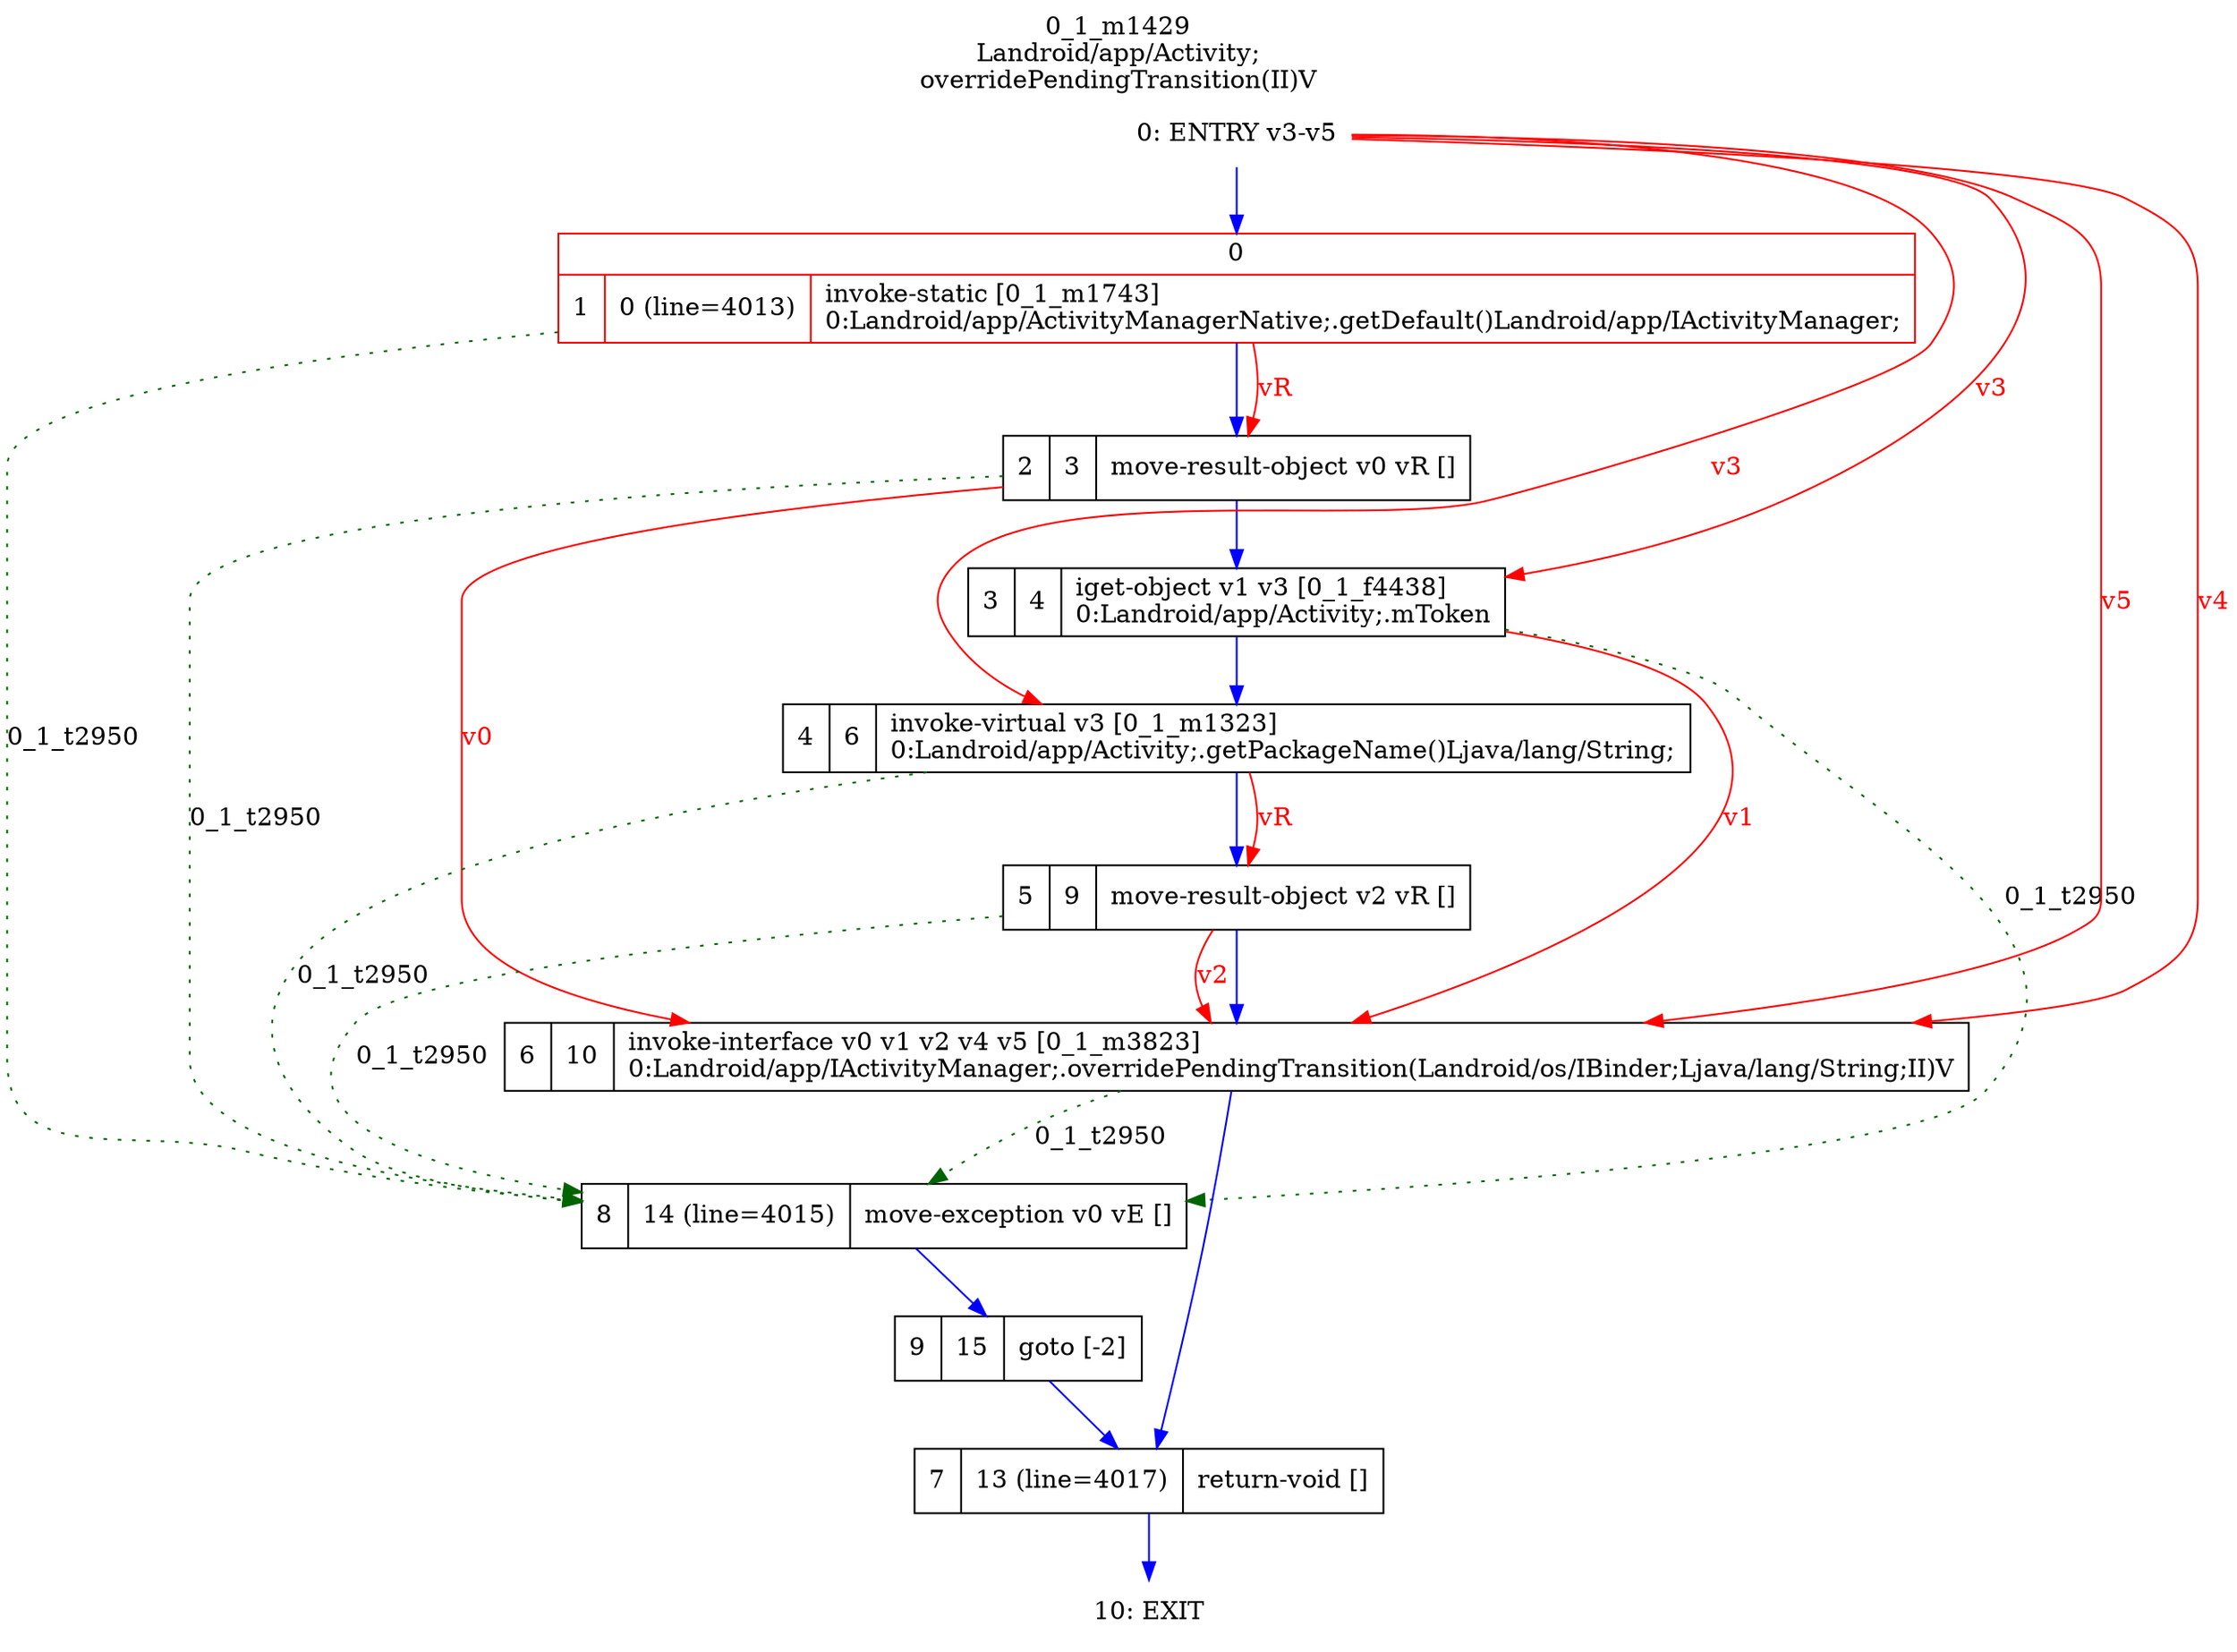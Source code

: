 digraph G {
rankdir=UD;
labelloc=t;
label="0_1_m1429\nLandroid/app/Activity;
overridePendingTransition(II)V";
1, 2, 3, 4, 5, 6 -> 8 [label="0_1_t2950", color=darkgreen, style=dotted];
0[label="0: ENTRY v3-v5",shape=plaintext];
1[label="{0|{1|0 (line=4013)|invoke-static [0_1_m1743]\l0:Landroid/app/ActivityManagerNative;.getDefault()Landroid/app/IActivityManager;\l}}",shape=record,URL="0_1_m1743.dot", color=red];
2[label="2|3|move-result-object v0 vR []\l",shape=record];
3[label="3|4|iget-object v1 v3 [0_1_f4438]\l0:Landroid/app/Activity;.mToken\l",shape=record];
4[label="4|6|invoke-virtual v3 [0_1_m1323]\l0:Landroid/app/Activity;.getPackageName()Ljava/lang/String;\l",shape=record,URL="0_1_m1323.dot"];
5[label="5|9|move-result-object v2 vR []\l",shape=record];
6[label="6|10|invoke-interface v0 v1 v2 v4 v5 [0_1_m3823]\l0:Landroid/app/IActivityManager;.overridePendingTransition(Landroid/os/IBinder;Ljava/lang/String;II)V\l",shape=record,URL="0_1_m3823.dot"];
7[label="7|13 (line=4017)|return-void []\l",shape=record];
8[label="8|14 (line=4015)|move-exception v0 vE []\l",shape=record];
9[label="9|15|goto [-2]\l",shape=record];
10[label="10: EXIT",shape=plaintext];
0->1 [color=blue, fontcolor=blue,weight=100, taillabel=""];
1->2 [color=blue, fontcolor=blue,weight=100, taillabel=""];
2->3 [color=blue, fontcolor=blue,weight=100, taillabel=""];
3->4 [color=blue, fontcolor=blue,weight=100, taillabel=""];
4->5 [color=blue, fontcolor=blue,weight=100, taillabel=""];
5->6 [color=blue, fontcolor=blue,weight=100, taillabel=""];
6->7 [color=blue, fontcolor=blue,weight=100, taillabel=""];
7->10 [color=blue, fontcolor=blue,weight=100, taillabel=""];
8->9 [color=blue, fontcolor=blue,weight=100, taillabel=""];
9->7 [color=blue, fontcolor=blue,weight=100, taillabel=""];
1->2 [color=red, fontcolor=red, label="vR"];
0->3 [color=red, fontcolor=red, label="v3"];
0->4 [color=red, fontcolor=red, label="v3"];
4->5 [color=red, fontcolor=red, label="vR"];
0->6 [color=red, fontcolor=red, label="v4"];
0->6 [color=red, fontcolor=red, label="v5"];
2->6 [color=red, fontcolor=red, label="v0"];
3->6 [color=red, fontcolor=red, label="v1"];
5->6 [color=red, fontcolor=red, label="v2"];
}
